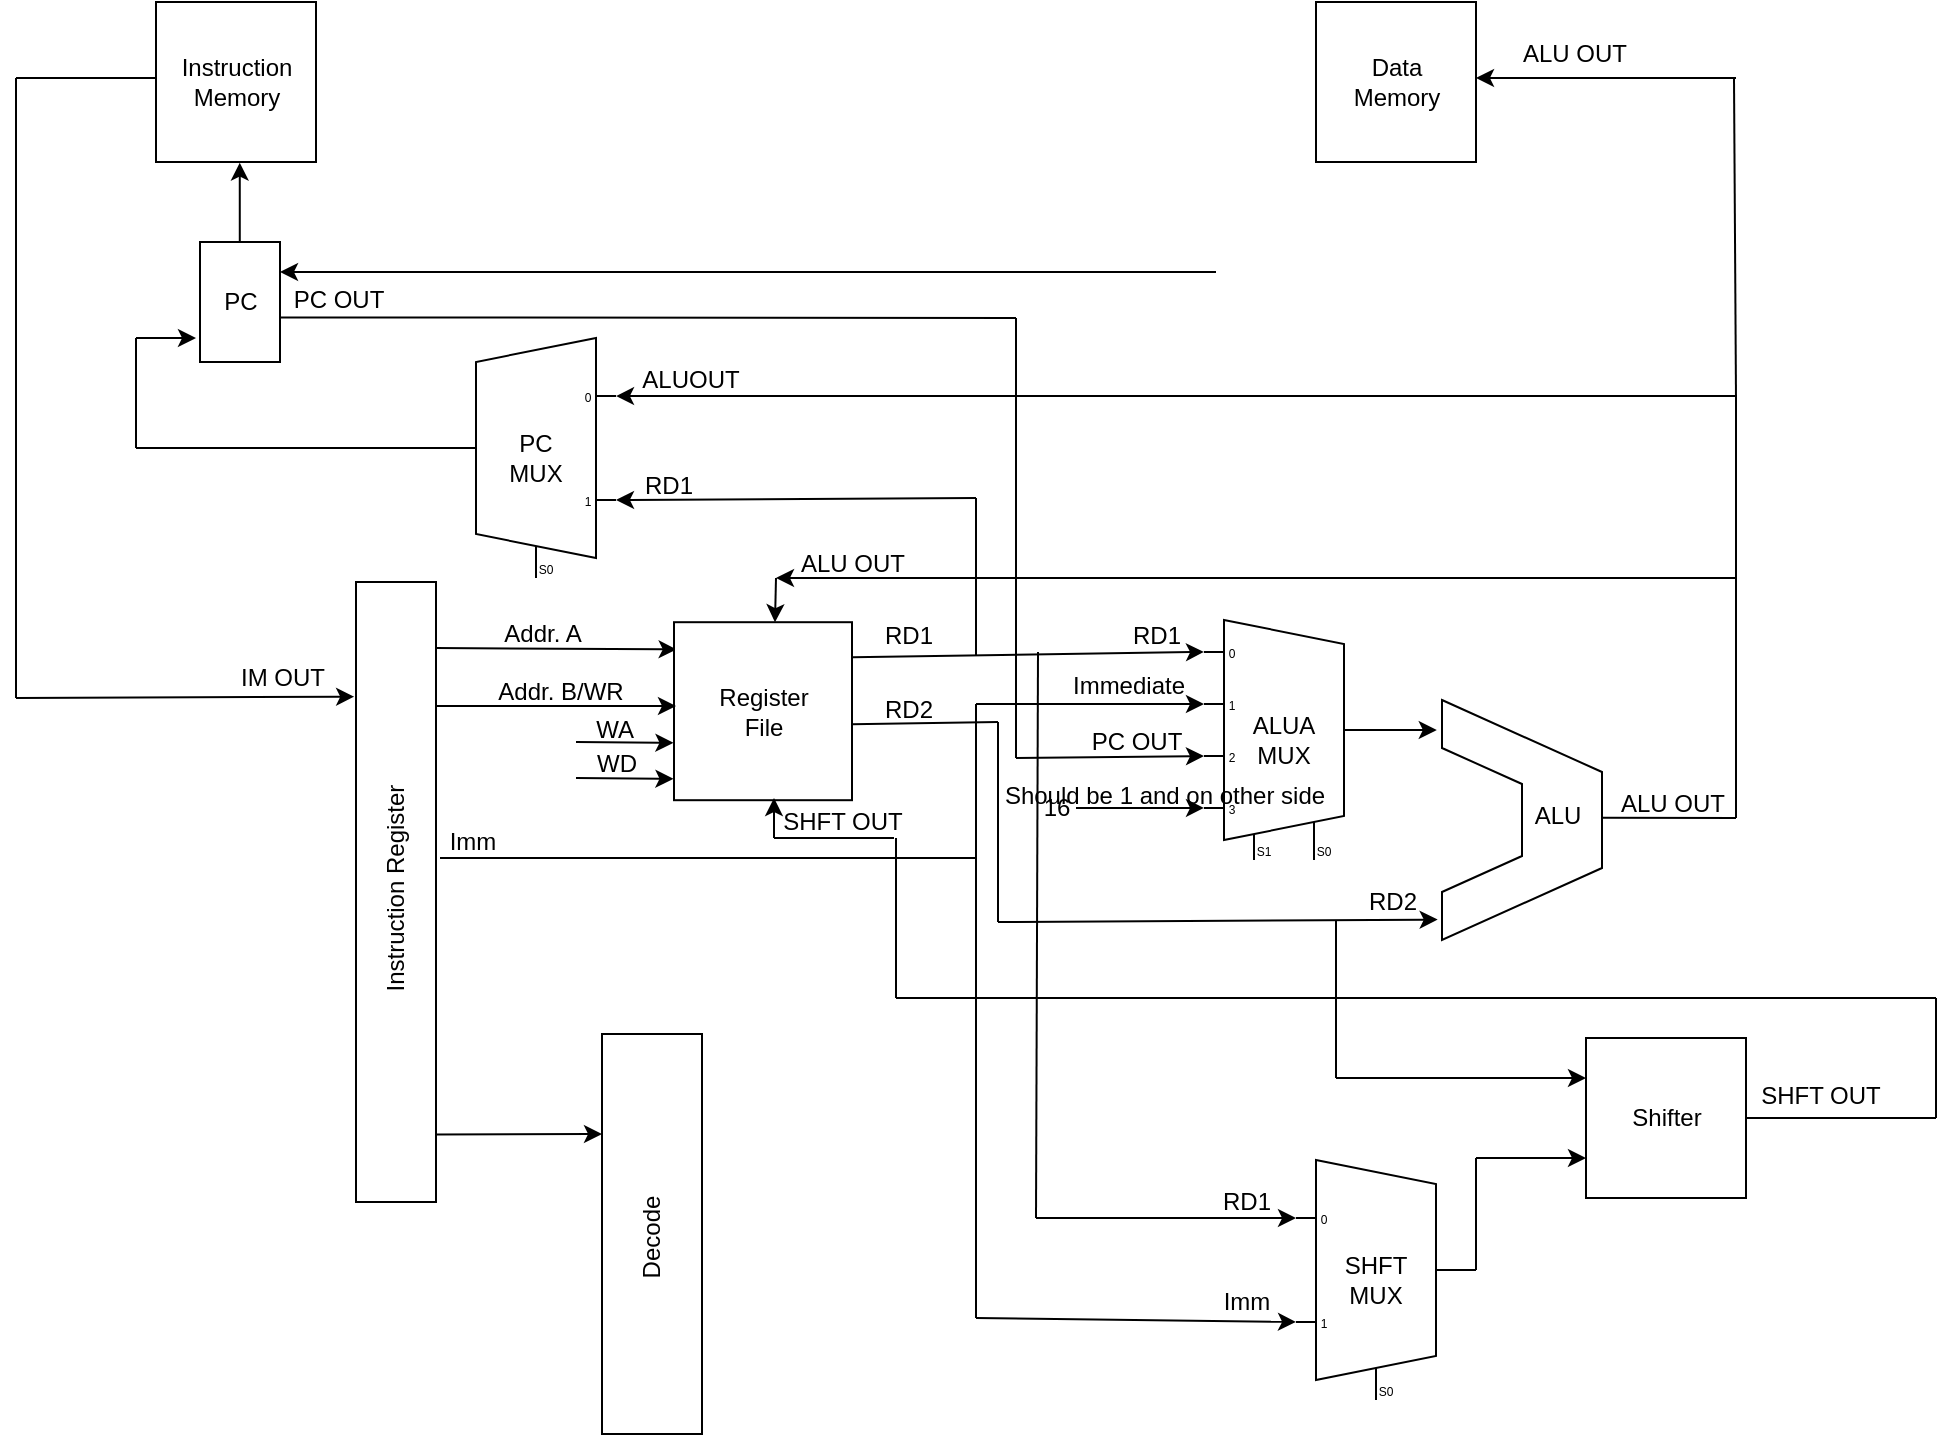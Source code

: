 <mxfile version="24.8.2">
  <diagram name="Page-1" id="LI1cqc4f5GoJ5b9z3YXY">
    <mxGraphModel dx="600" dy="354" grid="1" gridSize="10" guides="1" tooltips="1" connect="1" arrows="1" fold="1" page="1" pageScale="1" pageWidth="850" pageHeight="1100" math="0" shadow="0">
      <root>
        <mxCell id="0" />
        <mxCell id="1" parent="0" />
        <mxCell id="9z99N92EfXgimf6kSds7-8" value="ALUA&lt;br&gt;MUX" style="shadow=0;dashed=0;align=center;html=1;strokeWidth=1;shape=mxgraph.electrical.abstract.mux2;whiteSpace=wrap;selectorPins=2;" parent="1" vertex="1">
          <mxGeometry x="674" y="481" width="80" height="120" as="geometry" />
        </mxCell>
        <mxCell id="9z99N92EfXgimf6kSds7-11" style="edgeStyle=orthogonalEdgeStyle;rounded=0;orthogonalLoop=1;jettySize=auto;html=1;exitX=1;exitY=0.5;exitDx=0;exitDy=-5;exitPerimeter=0;entryX=-0.033;entryY=0.12;entryDx=0;entryDy=0;entryPerimeter=0;" parent="1" source="9z99N92EfXgimf6kSds7-8" target="9z99N92EfXgimf6kSds7-6" edge="1">
          <mxGeometry relative="1" as="geometry" />
        </mxCell>
        <mxCell id="9z99N92EfXgimf6kSds7-20" value="" style="endArrow=classic;html=1;rounded=0;entryX=0.015;entryY=0.153;entryDx=0;entryDy=0;exitX=0.992;exitY=0.142;exitDx=0;exitDy=0;exitPerimeter=0;entryPerimeter=0;" parent="1" target="9z99N92EfXgimf6kSds7-13" edge="1">
          <mxGeometry width="50" height="50" relative="1" as="geometry">
            <mxPoint x="289.68" y="495.02" as="sourcePoint" />
            <mxPoint x="430.84" y="495.36" as="targetPoint" />
          </mxGeometry>
        </mxCell>
        <mxCell id="9z99N92EfXgimf6kSds7-21" value="Addr. A" style="text;html=1;align=center;verticalAlign=middle;resizable=0;points=[];autosize=1;strokeColor=none;fillColor=none;" parent="1" vertex="1">
          <mxGeometry x="313" y="473" width="60" height="30" as="geometry" />
        </mxCell>
        <mxCell id="9z99N92EfXgimf6kSds7-26" value="" style="endArrow=classic;html=1;rounded=0;entryX=0;entryY=0.325;entryDx=0;entryDy=3;entryPerimeter=0;" parent="1" target="9z99N92EfXgimf6kSds7-8" edge="1">
          <mxGeometry width="50" height="50" relative="1" as="geometry">
            <mxPoint x="560" y="523" as="sourcePoint" />
            <mxPoint x="610.0" y="523.0" as="targetPoint" />
          </mxGeometry>
        </mxCell>
        <mxCell id="9z99N92EfXgimf6kSds7-27" value="" style="endArrow=none;html=1;rounded=0;" parent="1" edge="1">
          <mxGeometry width="50" height="50" relative="1" as="geometry">
            <mxPoint x="292" y="600" as="sourcePoint" />
            <mxPoint x="560" y="600" as="targetPoint" />
          </mxGeometry>
        </mxCell>
        <mxCell id="9z99N92EfXgimf6kSds7-28" value="" style="endArrow=none;html=1;rounded=0;" parent="1" edge="1">
          <mxGeometry width="50" height="50" relative="1" as="geometry">
            <mxPoint x="560" y="600" as="sourcePoint" />
            <mxPoint x="560" y="523" as="targetPoint" />
          </mxGeometry>
        </mxCell>
        <mxCell id="9z99N92EfXgimf6kSds7-32" value="Imm" style="text;html=1;align=center;verticalAlign=middle;resizable=0;points=[];autosize=1;strokeColor=none;fillColor=none;" parent="1" vertex="1">
          <mxGeometry x="283" y="577" width="50" height="30" as="geometry" />
        </mxCell>
        <mxCell id="9z99N92EfXgimf6kSds7-35" value="RD1" style="text;html=1;align=center;verticalAlign=middle;resizable=0;points=[];autosize=1;strokeColor=none;fillColor=none;" parent="1" vertex="1">
          <mxGeometry x="501" y="474" width="50" height="30" as="geometry" />
        </mxCell>
        <mxCell id="9z99N92EfXgimf6kSds7-36" value="" style="endArrow=none;html=1;rounded=0;entryX=0.997;entryY=0.574;entryDx=0;entryDy=0;entryPerimeter=0;" parent="1" target="9z99N92EfXgimf6kSds7-13" edge="1">
          <mxGeometry width="50" height="50" relative="1" as="geometry">
            <mxPoint x="571" y="532" as="sourcePoint" />
            <mxPoint x="511" y="532" as="targetPoint" />
          </mxGeometry>
        </mxCell>
        <mxCell id="9z99N92EfXgimf6kSds7-37" value="RD2" style="text;html=1;align=center;verticalAlign=middle;resizable=0;points=[];autosize=1;strokeColor=none;fillColor=none;" parent="1" vertex="1">
          <mxGeometry x="501" y="511" width="50" height="30" as="geometry" />
        </mxCell>
        <mxCell id="9z99N92EfXgimf6kSds7-39" value="" style="endArrow=none;html=1;rounded=0;" parent="1" edge="1">
          <mxGeometry width="50" height="50" relative="1" as="geometry">
            <mxPoint x="571" y="632" as="sourcePoint" />
            <mxPoint x="571" y="532" as="targetPoint" />
          </mxGeometry>
        </mxCell>
        <mxCell id="9z99N92EfXgimf6kSds7-40" value="" style="endArrow=classic;html=1;rounded=0;entryX=-0.027;entryY=0.915;entryDx=0;entryDy=0;entryPerimeter=0;" parent="1" target="9z99N92EfXgimf6kSds7-6" edge="1">
          <mxGeometry width="50" height="50" relative="1" as="geometry">
            <mxPoint x="571" y="632" as="sourcePoint" />
            <mxPoint x="747.64" y="632" as="targetPoint" />
          </mxGeometry>
        </mxCell>
        <mxCell id="9z99N92EfXgimf6kSds7-47" value="" style="group" parent="1" vertex="1" connectable="0">
          <mxGeometry x="150" y="172" width="80" height="80" as="geometry" />
        </mxCell>
        <mxCell id="9z99N92EfXgimf6kSds7-45" value="" style="whiteSpace=wrap;html=1;aspect=fixed;" parent="9z99N92EfXgimf6kSds7-47" vertex="1">
          <mxGeometry width="80" height="80" as="geometry" />
        </mxCell>
        <mxCell id="9z99N92EfXgimf6kSds7-46" value="Instruction &lt;br&gt;Memory" style="text;html=1;align=center;verticalAlign=middle;resizable=0;points=[];autosize=1;strokeColor=none;fillColor=none;" parent="9z99N92EfXgimf6kSds7-47" vertex="1">
          <mxGeometry y="20" width="80" height="40" as="geometry" />
        </mxCell>
        <mxCell id="9z99N92EfXgimf6kSds7-48" value="" style="group" parent="1" vertex="1" connectable="0">
          <mxGeometry x="172" y="292" width="40" height="60" as="geometry" />
        </mxCell>
        <mxCell id="9z99N92EfXgimf6kSds7-43" value="" style="rounded=0;whiteSpace=wrap;html=1;" parent="9z99N92EfXgimf6kSds7-48" vertex="1">
          <mxGeometry width="40" height="60" as="geometry" />
        </mxCell>
        <mxCell id="9z99N92EfXgimf6kSds7-44" value="PC" style="text;html=1;align=center;verticalAlign=middle;resizable=0;points=[];autosize=1;strokeColor=none;fillColor=none;" parent="9z99N92EfXgimf6kSds7-48" vertex="1">
          <mxGeometry y="15" width="40" height="30" as="geometry" />
        </mxCell>
        <mxCell id="9z99N92EfXgimf6kSds7-49" value="" style="group" parent="1" vertex="1" connectable="0">
          <mxGeometry x="250" y="462" width="40" height="310" as="geometry" />
        </mxCell>
        <mxCell id="9z99N92EfXgimf6kSds7-17" value="" style="rounded=0;whiteSpace=wrap;html=1;" parent="9z99N92EfXgimf6kSds7-49" vertex="1">
          <mxGeometry width="40" height="310" as="geometry" />
        </mxCell>
        <mxCell id="9z99N92EfXgimf6kSds7-18" value="Instruction Register" style="text;strokeColor=none;align=center;fillColor=none;html=1;verticalAlign=middle;whiteSpace=wrap;rounded=0;rotation=-90;" parent="9z99N92EfXgimf6kSds7-49" vertex="1">
          <mxGeometry x="-40" y="138" width="120" height="30" as="geometry" />
        </mxCell>
        <mxCell id="9z99N92EfXgimf6kSds7-50" value="" style="group" parent="1" vertex="1" connectable="0">
          <mxGeometry x="431" y="470" width="99" height="130" as="geometry" />
        </mxCell>
        <mxCell id="9z99N92EfXgimf6kSds7-13" value="" style="whiteSpace=wrap;html=1;aspect=fixed;" parent="9z99N92EfXgimf6kSds7-50" vertex="1">
          <mxGeometry x="-22" y="12.1" width="89" height="89" as="geometry" />
        </mxCell>
        <mxCell id="9z99N92EfXgimf6kSds7-15" value="Register File" style="text;strokeColor=none;align=center;fillColor=none;html=1;verticalAlign=middle;whiteSpace=wrap;rounded=0;" parent="9z99N92EfXgimf6kSds7-50" vertex="1">
          <mxGeometry x="7.5" y="40.1" width="30" height="33" as="geometry" />
        </mxCell>
        <mxCell id="fiiHyoLvmpqvS7D3LmOV-9" value="SHFT OUT" style="text;html=1;align=center;verticalAlign=middle;resizable=0;points=[];autosize=1;strokeColor=none;fillColor=none;" parent="9z99N92EfXgimf6kSds7-50" vertex="1">
          <mxGeometry x="22" y="97" width="80" height="30" as="geometry" />
        </mxCell>
        <mxCell id="9z99N92EfXgimf6kSds7-51" value="" style="group" parent="1" vertex="1" connectable="0">
          <mxGeometry x="749" y="521" width="80" height="120" as="geometry" />
        </mxCell>
        <mxCell id="K2oi60XM3H0Ri219pjTM-1" value="" style="group" parent="9z99N92EfXgimf6kSds7-51" vertex="1" connectable="0">
          <mxGeometry x="44" width="80" height="120" as="geometry" />
        </mxCell>
        <mxCell id="9z99N92EfXgimf6kSds7-6" value="" style="shape=stencil(tZXRjoIwEEW/pq+bQsPq6wb1PyqOS2NtSdvV3b93oGCs0I0IJISkc7mHIb1DCcttySsgKS0J25A0TSjFO66vT2tuKyicL164EXwvwSvWGX2Cqzi4liFUCUa4WmVbQr/wmfpieaGVQojQygbKg44wLhR66a+Hta//C1YV8s/gwLRNNtXd68yPbAFqskSnIbPre95OZ6KGvSaL7NQ81ORNJsuxEgsxy/e8OH0b/aMOfVdUO2oDA8JdFlL6AYt9YMXruesJnXzWF/h/moawnVsK9eC+/wxaP5sKWI0FPGWMTvOvx9qz0P+ZTfOzsf7Q/sL+FVLbaHKwHgkPHguDmWs8vcQ2VX+ONIUb);whiteSpace=wrap;html=1;" parent="K2oi60XM3H0Ri219pjTM-1" vertex="1">
          <mxGeometry width="80" height="120" as="geometry" />
        </mxCell>
        <mxCell id="9z99N92EfXgimf6kSds7-7" value="ALU" style="text;strokeColor=none;align=center;fillColor=none;html=1;verticalAlign=middle;whiteSpace=wrap;rounded=0;" parent="K2oi60XM3H0Ri219pjTM-1" vertex="1">
          <mxGeometry x="43" y="43" width="30" height="30" as="geometry" />
        </mxCell>
        <mxCell id="K2oi60XM3H0Ri219pjTM-37" value="RD2" style="text;html=1;align=center;verticalAlign=middle;resizable=0;points=[];autosize=1;strokeColor=none;fillColor=none;" parent="9z99N92EfXgimf6kSds7-51" vertex="1">
          <mxGeometry x="-6" y="86" width="50" height="30" as="geometry" />
        </mxCell>
        <mxCell id="9z99N92EfXgimf6kSds7-53" style="edgeStyle=orthogonalEdgeStyle;rounded=0;orthogonalLoop=1;jettySize=auto;html=1;exitX=0.5;exitY=0;exitDx=0;exitDy=0;entryX=0.561;entryY=1.004;entryDx=0;entryDy=0;entryPerimeter=0;" parent="1" edge="1">
          <mxGeometry relative="1" as="geometry">
            <mxPoint x="189" y="292" as="sourcePoint" />
            <mxPoint x="191.88" y="252.32" as="targetPoint" />
          </mxGeometry>
        </mxCell>
        <mxCell id="9z99N92EfXgimf6kSds7-54" value="" style="endArrow=classic;html=1;rounded=0;entryX=-0.023;entryY=0.185;entryDx=0;entryDy=0;entryPerimeter=0;" parent="1" target="9z99N92EfXgimf6kSds7-17" edge="1">
          <mxGeometry width="50" height="50" relative="1" as="geometry">
            <mxPoint x="80" y="520" as="sourcePoint" />
            <mxPoint x="290" y="410" as="targetPoint" />
          </mxGeometry>
        </mxCell>
        <mxCell id="9z99N92EfXgimf6kSds7-55" value="" style="endArrow=none;html=1;rounded=0;" parent="1" edge="1">
          <mxGeometry width="50" height="50" relative="1" as="geometry">
            <mxPoint x="80" y="210" as="sourcePoint" />
            <mxPoint x="150" y="210" as="targetPoint" />
          </mxGeometry>
        </mxCell>
        <mxCell id="9z99N92EfXgimf6kSds7-56" value="" style="endArrow=none;html=1;rounded=0;" parent="1" edge="1">
          <mxGeometry width="50" height="50" relative="1" as="geometry">
            <mxPoint x="80" y="520" as="sourcePoint" />
            <mxPoint x="80" y="210" as="targetPoint" />
          </mxGeometry>
        </mxCell>
        <mxCell id="9z99N92EfXgimf6kSds7-58" value="" style="endArrow=classic;html=1;rounded=0;entryX=0;entryY=0.108;entryDx=0;entryDy=3;entryPerimeter=0;exitX=1.001;exitY=0.197;exitDx=0;exitDy=0;exitPerimeter=0;" parent="1" source="9z99N92EfXgimf6kSds7-13" target="9z99N92EfXgimf6kSds7-8" edge="1">
          <mxGeometry width="50" height="50" relative="1" as="geometry">
            <mxPoint x="520" y="497" as="sourcePoint" />
            <mxPoint x="520" y="480" as="targetPoint" />
          </mxGeometry>
        </mxCell>
        <mxCell id="9z99N92EfXgimf6kSds7-60" value="" style="endArrow=none;html=1;rounded=0;exitX=0.991;exitY=0.162;exitDx=0;exitDy=0;exitPerimeter=0;" parent="1" edge="1">
          <mxGeometry width="50" height="50" relative="1" as="geometry">
            <mxPoint x="211.64" y="329.72" as="sourcePoint" />
            <mxPoint x="580" y="330" as="targetPoint" />
          </mxGeometry>
        </mxCell>
        <mxCell id="9z99N92EfXgimf6kSds7-61" value="" style="endArrow=none;html=1;rounded=0;" parent="1" edge="1">
          <mxGeometry width="50" height="50" relative="1" as="geometry">
            <mxPoint x="580" y="550" as="sourcePoint" />
            <mxPoint x="580" y="330" as="targetPoint" />
          </mxGeometry>
        </mxCell>
        <mxCell id="9z99N92EfXgimf6kSds7-62" value="" style="endArrow=classic;html=1;rounded=0;entryX=0;entryY=0.542;entryDx=0;entryDy=3;entryPerimeter=0;" parent="1" target="9z99N92EfXgimf6kSds7-8" edge="1">
          <mxGeometry width="50" height="50" relative="1" as="geometry">
            <mxPoint x="580" y="550" as="sourcePoint" />
            <mxPoint x="580" y="490" as="targetPoint" />
          </mxGeometry>
        </mxCell>
        <mxCell id="9z99N92EfXgimf6kSds7-63" value="" style="endArrow=none;html=1;rounded=0;exitX=0.998;exitY=0.491;exitDx=0;exitDy=0;exitPerimeter=0;" parent="1" source="9z99N92EfXgimf6kSds7-6" edge="1">
          <mxGeometry width="50" height="50" relative="1" as="geometry">
            <mxPoint x="873" y="580" as="sourcePoint" />
            <mxPoint x="940" y="580" as="targetPoint" />
          </mxGeometry>
        </mxCell>
        <mxCell id="9z99N92EfXgimf6kSds7-65" value="" style="endArrow=classic;html=1;rounded=0;entryX=1;entryY=0.217;entryDx=0;entryDy=3;entryPerimeter=0;" parent="1" target="9z99N92EfXgimf6kSds7-67" edge="1">
          <mxGeometry width="50" height="50" relative="1" as="geometry">
            <mxPoint x="940" y="369" as="sourcePoint" />
            <mxPoint x="380" y="370" as="targetPoint" />
          </mxGeometry>
        </mxCell>
        <mxCell id="9z99N92EfXgimf6kSds7-67" value="PC&lt;br&gt;MUX" style="shadow=0;dashed=0;align=center;html=1;strokeWidth=1;shape=mxgraph.electrical.abstract.mux2;operation=demux;whiteSpace=wrap;" parent="1" vertex="1">
          <mxGeometry x="300" y="340" width="80" height="120" as="geometry" />
        </mxCell>
        <mxCell id="K2oi60XM3H0Ri219pjTM-2" value="" style="endArrow=none;html=1;rounded=0;" parent="1" edge="1">
          <mxGeometry width="50" height="50" relative="1" as="geometry">
            <mxPoint x="560" y="499" as="sourcePoint" />
            <mxPoint x="560" y="420" as="targetPoint" />
          </mxGeometry>
        </mxCell>
        <mxCell id="K2oi60XM3H0Ri219pjTM-3" value="" style="endArrow=classic;html=1;rounded=0;entryX=1;entryY=0.65;entryDx=0;entryDy=3;entryPerimeter=0;" parent="1" target="9z99N92EfXgimf6kSds7-67" edge="1">
          <mxGeometry width="50" height="50" relative="1" as="geometry">
            <mxPoint x="560" y="420" as="sourcePoint" />
            <mxPoint x="490" y="380" as="targetPoint" />
          </mxGeometry>
        </mxCell>
        <mxCell id="K2oi60XM3H0Ri219pjTM-4" value="RD1" style="text;html=1;align=center;verticalAlign=middle;resizable=0;points=[];autosize=1;strokeColor=none;fillColor=none;" parent="1" vertex="1">
          <mxGeometry x="381" y="399" width="50" height="30" as="geometry" />
        </mxCell>
        <mxCell id="K2oi60XM3H0Ri219pjTM-5" value="ALUOUT" style="text;html=1;align=center;verticalAlign=middle;resizable=0;points=[];autosize=1;strokeColor=none;fillColor=none;" parent="1" vertex="1">
          <mxGeometry x="382" y="346" width="70" height="30" as="geometry" />
        </mxCell>
        <mxCell id="K2oi60XM3H0Ri219pjTM-6" value="" style="endArrow=classic;html=1;rounded=0;entryX=0;entryY=0.758;entryDx=0;entryDy=3;entryPerimeter=0;" parent="1" target="9z99N92EfXgimf6kSds7-8" edge="1">
          <mxGeometry width="50" height="50" relative="1" as="geometry">
            <mxPoint x="610" y="575" as="sourcePoint" />
            <mxPoint x="620" y="490" as="targetPoint" />
          </mxGeometry>
        </mxCell>
        <mxCell id="K2oi60XM3H0Ri219pjTM-7" value="16" style="text;html=1;align=center;verticalAlign=middle;resizable=0;points=[];autosize=1;strokeColor=none;fillColor=none;" parent="1" vertex="1">
          <mxGeometry x="580" y="560" width="40" height="30" as="geometry" />
        </mxCell>
        <mxCell id="K2oi60XM3H0Ri219pjTM-8" value="" style="endArrow=none;html=1;rounded=0;" parent="1" edge="1">
          <mxGeometry width="50" height="50" relative="1" as="geometry">
            <mxPoint x="940" y="580" as="sourcePoint" />
            <mxPoint x="940" y="370" as="targetPoint" />
          </mxGeometry>
        </mxCell>
        <mxCell id="K2oi60XM3H0Ri219pjTM-10" value="" style="endArrow=none;html=1;rounded=0;exitX=0;exitY=0.458;exitDx=0;exitDy=0;exitPerimeter=0;" parent="1" source="9z99N92EfXgimf6kSds7-67" edge="1">
          <mxGeometry width="50" height="50" relative="1" as="geometry">
            <mxPoint x="310" y="410" as="sourcePoint" />
            <mxPoint x="140" y="395" as="targetPoint" />
          </mxGeometry>
        </mxCell>
        <mxCell id="K2oi60XM3H0Ri219pjTM-11" value="" style="endArrow=none;html=1;rounded=0;" parent="1" edge="1">
          <mxGeometry width="50" height="50" relative="1" as="geometry">
            <mxPoint x="140" y="395" as="sourcePoint" />
            <mxPoint x="140" y="340" as="targetPoint" />
          </mxGeometry>
        </mxCell>
        <mxCell id="K2oi60XM3H0Ri219pjTM-13" value="" style="endArrow=classic;html=1;rounded=0;" parent="1" edge="1">
          <mxGeometry width="50" height="50" relative="1" as="geometry">
            <mxPoint x="140" y="340" as="sourcePoint" />
            <mxPoint x="170" y="340" as="targetPoint" />
          </mxGeometry>
        </mxCell>
        <mxCell id="K2oi60XM3H0Ri219pjTM-14" value="IM OUT" style="text;html=1;align=center;verticalAlign=middle;resizable=0;points=[];autosize=1;strokeColor=none;fillColor=none;" parent="1" vertex="1">
          <mxGeometry x="178" y="495" width="70" height="30" as="geometry" />
        </mxCell>
        <mxCell id="K2oi60XM3H0Ri219pjTM-15" value="RD1" style="text;html=1;align=center;verticalAlign=middle;resizable=0;points=[];autosize=1;strokeColor=none;fillColor=none;" parent="1" vertex="1">
          <mxGeometry x="625" y="474" width="50" height="30" as="geometry" />
        </mxCell>
        <mxCell id="K2oi60XM3H0Ri219pjTM-16" value="Immediate" style="text;html=1;align=center;verticalAlign=middle;resizable=0;points=[];autosize=1;strokeColor=none;fillColor=none;" parent="1" vertex="1">
          <mxGeometry x="596" y="499" width="80" height="30" as="geometry" />
        </mxCell>
        <mxCell id="K2oi60XM3H0Ri219pjTM-17" value="PC OUT" style="text;html=1;align=center;verticalAlign=middle;resizable=0;points=[];autosize=1;strokeColor=none;fillColor=none;" parent="1" vertex="1">
          <mxGeometry x="206" y="306" width="70" height="30" as="geometry" />
        </mxCell>
        <mxCell id="K2oi60XM3H0Ri219pjTM-18" value="PC OUT" style="text;html=1;align=center;verticalAlign=middle;resizable=0;points=[];autosize=1;strokeColor=none;fillColor=none;" parent="1" vertex="1">
          <mxGeometry x="605" y="527" width="70" height="30" as="geometry" />
        </mxCell>
        <mxCell id="K2oi60XM3H0Ri219pjTM-19" value="Should be 1 and on other side" style="text;html=1;align=center;verticalAlign=middle;resizable=0;points=[];autosize=1;strokeColor=none;fillColor=none;" parent="1" vertex="1">
          <mxGeometry x="564" y="554" width="180" height="30" as="geometry" />
        </mxCell>
        <mxCell id="K2oi60XM3H0Ri219pjTM-20" value="ALU OUT" style="text;html=1;align=center;verticalAlign=middle;resizable=0;points=[];autosize=1;strokeColor=none;fillColor=none;" parent="1" vertex="1">
          <mxGeometry x="868" y="558" width="80" height="30" as="geometry" />
        </mxCell>
        <mxCell id="K2oi60XM3H0Ri219pjTM-22" value="" style="whiteSpace=wrap;html=1;aspect=fixed;" parent="1" vertex="1">
          <mxGeometry x="865" y="690" width="80" height="80" as="geometry" />
        </mxCell>
        <mxCell id="K2oi60XM3H0Ri219pjTM-23" value="Shifter" style="text;html=1;align=center;verticalAlign=middle;resizable=0;points=[];autosize=1;strokeColor=none;fillColor=none;" parent="1" vertex="1">
          <mxGeometry x="875" y="715" width="60" height="30" as="geometry" />
        </mxCell>
        <mxCell id="K2oi60XM3H0Ri219pjTM-24" value="" style="endArrow=none;html=1;rounded=0;exitX=1;exitY=0.5;exitDx=0;exitDy=0;" parent="1" source="K2oi60XM3H0Ri219pjTM-22" edge="1">
          <mxGeometry width="50" height="50" relative="1" as="geometry">
            <mxPoint x="975" y="740" as="sourcePoint" />
            <mxPoint x="1040" y="730" as="targetPoint" />
          </mxGeometry>
        </mxCell>
        <mxCell id="K2oi60XM3H0Ri219pjTM-25" value="SHFT OUT" style="text;html=1;align=center;verticalAlign=middle;resizable=0;points=[];autosize=1;strokeColor=none;fillColor=none;" parent="1" vertex="1">
          <mxGeometry x="942" y="704" width="80" height="30" as="geometry" />
        </mxCell>
        <mxCell id="K2oi60XM3H0Ri219pjTM-26" value="" style="endArrow=none;html=1;rounded=0;" parent="1" edge="1">
          <mxGeometry width="50" height="50" relative="1" as="geometry">
            <mxPoint x="560" y="830" as="sourcePoint" />
            <mxPoint x="560" y="600" as="targetPoint" />
          </mxGeometry>
        </mxCell>
        <mxCell id="K2oi60XM3H0Ri219pjTM-27" value="" style="endArrow=classic;html=1;rounded=0;entryX=0;entryY=0.65;entryDx=0;entryDy=3;entryPerimeter=0;" parent="1" target="K2oi60XM3H0Ri219pjTM-29" edge="1">
          <mxGeometry width="50" height="50" relative="1" as="geometry">
            <mxPoint x="560" y="830" as="sourcePoint" />
            <mxPoint x="690" y="760" as="targetPoint" />
          </mxGeometry>
        </mxCell>
        <mxCell id="K2oi60XM3H0Ri219pjTM-28" value="Imm" style="text;html=1;align=center;verticalAlign=middle;resizable=0;points=[];autosize=1;strokeColor=none;fillColor=none;" parent="1" vertex="1">
          <mxGeometry x="670" y="807" width="50" height="30" as="geometry" />
        </mxCell>
        <mxCell id="K2oi60XM3H0Ri219pjTM-29" value="SHFT &lt;br&gt;MUX" style="shadow=0;dashed=0;align=center;html=1;strokeWidth=1;shape=mxgraph.electrical.abstract.mux2;whiteSpace=wrap;" parent="1" vertex="1">
          <mxGeometry x="720" y="751" width="80" height="120" as="geometry" />
        </mxCell>
        <mxCell id="K2oi60XM3H0Ri219pjTM-31" value="" style="endArrow=none;html=1;rounded=0;" parent="1" edge="1">
          <mxGeometry width="50" height="50" relative="1" as="geometry">
            <mxPoint x="590" y="780" as="sourcePoint" />
            <mxPoint x="591" y="497" as="targetPoint" />
          </mxGeometry>
        </mxCell>
        <mxCell id="K2oi60XM3H0Ri219pjTM-32" value="" style="endArrow=classic;html=1;rounded=0;entryX=0;entryY=0.217;entryDx=0;entryDy=3;entryPerimeter=0;" parent="1" target="K2oi60XM3H0Ri219pjTM-29" edge="1">
          <mxGeometry width="50" height="50" relative="1" as="geometry">
            <mxPoint x="590" y="780" as="sourcePoint" />
            <mxPoint x="710" y="780" as="targetPoint" />
          </mxGeometry>
        </mxCell>
        <mxCell id="K2oi60XM3H0Ri219pjTM-33" value="RD1" style="text;html=1;align=center;verticalAlign=middle;resizable=0;points=[];autosize=1;strokeColor=none;fillColor=none;" parent="1" vertex="1">
          <mxGeometry x="670" y="757" width="50" height="30" as="geometry" />
        </mxCell>
        <mxCell id="K2oi60XM3H0Ri219pjTM-34" value="" style="endArrow=classic;html=1;rounded=0;entryX=0;entryY=0.75;entryDx=0;entryDy=0;" parent="1" target="K2oi60XM3H0Ri219pjTM-22" edge="1">
          <mxGeometry width="50" height="50" relative="1" as="geometry">
            <mxPoint x="810" y="750" as="sourcePoint" />
            <mxPoint x="830" y="730" as="targetPoint" />
          </mxGeometry>
        </mxCell>
        <mxCell id="K2oi60XM3H0Ri219pjTM-35" value="" style="endArrow=none;html=1;rounded=0;" parent="1" edge="1">
          <mxGeometry width="50" height="50" relative="1" as="geometry">
            <mxPoint x="810" y="806" as="sourcePoint" />
            <mxPoint x="810" y="750" as="targetPoint" />
          </mxGeometry>
        </mxCell>
        <mxCell id="K2oi60XM3H0Ri219pjTM-36" value="" style="endArrow=none;html=1;rounded=0;exitX=1;exitY=0.5;exitDx=0;exitDy=-5;exitPerimeter=0;" parent="1" source="K2oi60XM3H0Ri219pjTM-29" edge="1">
          <mxGeometry width="50" height="50" relative="1" as="geometry">
            <mxPoint x="780" y="820" as="sourcePoint" />
            <mxPoint x="810" y="806" as="targetPoint" />
          </mxGeometry>
        </mxCell>
        <mxCell id="K2oi60XM3H0Ri219pjTM-38" value="" style="endArrow=none;html=1;rounded=0;" parent="1" edge="1">
          <mxGeometry width="50" height="50" relative="1" as="geometry">
            <mxPoint x="740" y="710" as="sourcePoint" />
            <mxPoint x="740" y="631" as="targetPoint" />
          </mxGeometry>
        </mxCell>
        <mxCell id="K2oi60XM3H0Ri219pjTM-39" value="" style="endArrow=classic;html=1;rounded=0;entryX=0;entryY=0.25;entryDx=0;entryDy=0;" parent="1" target="K2oi60XM3H0Ri219pjTM-22" edge="1">
          <mxGeometry width="50" height="50" relative="1" as="geometry">
            <mxPoint x="740" y="710" as="sourcePoint" />
            <mxPoint x="730" y="660" as="targetPoint" />
          </mxGeometry>
        </mxCell>
        <mxCell id="K2oi60XM3H0Ri219pjTM-40" value="" style="endArrow=classic;html=1;rounded=0;entryX=-0.003;entryY=0.846;entryDx=0;entryDy=0;entryPerimeter=0;" parent="1" edge="1">
          <mxGeometry width="50" height="50" relative="1" as="geometry">
            <mxPoint x="360" y="542" as="sourcePoint" />
            <mxPoint x="408.733" y="542.394" as="targetPoint" />
          </mxGeometry>
        </mxCell>
        <mxCell id="9z99N92EfXgimf6kSds7-22" value="" style="endArrow=classic;html=1;rounded=0;entryX=0;entryY=0.25;entryDx=0;entryDy=0;" parent="1" edge="1">
          <mxGeometry width="50" height="50" relative="1" as="geometry">
            <mxPoint x="290" y="524" as="sourcePoint" />
            <mxPoint x="410" y="524" as="targetPoint" />
            <Array as="points" />
          </mxGeometry>
        </mxCell>
        <mxCell id="9z99N92EfXgimf6kSds7-23" value="Addr. B/WR" style="text;html=1;align=center;verticalAlign=middle;resizable=0;points=[];autosize=1;strokeColor=none;fillColor=none;" parent="1" vertex="1">
          <mxGeometry x="306.686" y="502" width="90" height="30" as="geometry" />
        </mxCell>
        <mxCell id="K2oi60XM3H0Ri219pjTM-43" value="WA" style="text;html=1;align=center;verticalAlign=middle;resizable=0;points=[];autosize=1;strokeColor=none;fillColor=none;" parent="1" vertex="1">
          <mxGeometry x="358.69" y="521" width="40" height="30" as="geometry" />
        </mxCell>
        <mxCell id="K2oi60XM3H0Ri219pjTM-45" value="" style="endArrow=classic;html=1;rounded=0;entryX=-0.003;entryY=0.846;entryDx=0;entryDy=0;entryPerimeter=0;" parent="1" edge="1">
          <mxGeometry width="50" height="50" relative="1" as="geometry">
            <mxPoint x="360" y="560" as="sourcePoint" />
            <mxPoint x="408.733" y="560.394" as="targetPoint" />
          </mxGeometry>
        </mxCell>
        <mxCell id="K2oi60XM3H0Ri219pjTM-46" value="WD" style="text;html=1;align=center;verticalAlign=middle;resizable=0;points=[];autosize=1;strokeColor=none;fillColor=none;" parent="1" vertex="1">
          <mxGeometry x="360" y="538" width="40" height="30" as="geometry" />
        </mxCell>
        <mxCell id="fiiHyoLvmpqvS7D3LmOV-1" value="" style="endArrow=classic;html=1;rounded=0;entryX=0.5;entryY=0;entryDx=0;entryDy=0;" parent="1" edge="1">
          <mxGeometry width="50" height="50" relative="1" as="geometry">
            <mxPoint x="460" y="460" as="sourcePoint" />
            <mxPoint x="459.5" y="482.1" as="targetPoint" />
          </mxGeometry>
        </mxCell>
        <mxCell id="fiiHyoLvmpqvS7D3LmOV-2" value="" style="endArrow=classic;html=1;rounded=0;" parent="1" edge="1">
          <mxGeometry width="50" height="50" relative="1" as="geometry">
            <mxPoint x="940" y="460" as="sourcePoint" />
            <mxPoint x="460" y="460" as="targetPoint" />
          </mxGeometry>
        </mxCell>
        <mxCell id="fiiHyoLvmpqvS7D3LmOV-3" value="ALU OUT" style="text;html=1;align=center;verticalAlign=middle;resizable=0;points=[];autosize=1;strokeColor=none;fillColor=none;" parent="1" vertex="1">
          <mxGeometry x="458" y="438" width="80" height="30" as="geometry" />
        </mxCell>
        <mxCell id="fiiHyoLvmpqvS7D3LmOV-4" value="" style="endArrow=none;html=1;rounded=0;" parent="1" edge="1">
          <mxGeometry width="50" height="50" relative="1" as="geometry">
            <mxPoint x="1040" y="730" as="sourcePoint" />
            <mxPoint x="1040" y="670" as="targetPoint" />
          </mxGeometry>
        </mxCell>
        <mxCell id="fiiHyoLvmpqvS7D3LmOV-5" value="" style="endArrow=classic;html=1;rounded=0;" parent="1" edge="1">
          <mxGeometry width="50" height="50" relative="1" as="geometry">
            <mxPoint x="459" y="590" as="sourcePoint" />
            <mxPoint x="459" y="570" as="targetPoint" />
          </mxGeometry>
        </mxCell>
        <mxCell id="fiiHyoLvmpqvS7D3LmOV-6" value="" style="endArrow=none;html=1;rounded=0;" parent="1" edge="1">
          <mxGeometry width="50" height="50" relative="1" as="geometry">
            <mxPoint x="520" y="670" as="sourcePoint" />
            <mxPoint x="1040" y="670" as="targetPoint" />
          </mxGeometry>
        </mxCell>
        <mxCell id="fiiHyoLvmpqvS7D3LmOV-7" value="" style="endArrow=none;html=1;rounded=0;" parent="1" edge="1">
          <mxGeometry width="50" height="50" relative="1" as="geometry">
            <mxPoint x="519" y="590" as="sourcePoint" />
            <mxPoint x="459" y="590" as="targetPoint" />
          </mxGeometry>
        </mxCell>
        <mxCell id="fiiHyoLvmpqvS7D3LmOV-8" value="" style="endArrow=none;html=1;rounded=0;" parent="1" edge="1">
          <mxGeometry width="50" height="50" relative="1" as="geometry">
            <mxPoint x="520" y="670" as="sourcePoint" />
            <mxPoint x="520" y="590" as="targetPoint" />
          </mxGeometry>
        </mxCell>
        <mxCell id="fiiHyoLvmpqvS7D3LmOV-10" value="" style="whiteSpace=wrap;html=1;aspect=fixed;" parent="1" vertex="1">
          <mxGeometry x="730" y="172" width="80" height="80" as="geometry" />
        </mxCell>
        <mxCell id="fiiHyoLvmpqvS7D3LmOV-11" value="Data&lt;br&gt;Memory" style="text;html=1;align=center;verticalAlign=middle;resizable=0;points=[];autosize=1;strokeColor=none;fillColor=none;" parent="1" vertex="1">
          <mxGeometry x="735" y="192" width="70" height="40" as="geometry" />
        </mxCell>
        <mxCell id="fiiHyoLvmpqvS7D3LmOV-13" value="" style="rounded=0;whiteSpace=wrap;html=1;" parent="1" vertex="1">
          <mxGeometry x="373" y="688" width="50" height="200" as="geometry" />
        </mxCell>
        <mxCell id="fiiHyoLvmpqvS7D3LmOV-14" value="Decode" style="text;html=1;align=center;verticalAlign=middle;resizable=0;points=[];autosize=1;strokeColor=none;fillColor=none;rotation=-90;" parent="1" vertex="1">
          <mxGeometry x="368" y="775" width="60" height="30" as="geometry" />
        </mxCell>
        <mxCell id="fiiHyoLvmpqvS7D3LmOV-15" value="" style="endArrow=classic;html=1;rounded=0;exitX=0.998;exitY=0.891;exitDx=0;exitDy=0;exitPerimeter=0;entryX=0;entryY=0.25;entryDx=0;entryDy=0;" parent="1" source="9z99N92EfXgimf6kSds7-17" target="fiiHyoLvmpqvS7D3LmOV-13" edge="1">
          <mxGeometry width="50" height="50" relative="1" as="geometry">
            <mxPoint x="440" y="720" as="sourcePoint" />
            <mxPoint x="490" y="670" as="targetPoint" />
          </mxGeometry>
        </mxCell>
        <mxCell id="_QiFLpZMK0W3HXGR6YgP-1" value="" style="endArrow=classic;html=1;rounded=0;entryX=1;entryY=0.5;entryDx=0;entryDy=0;" edge="1" parent="1">
          <mxGeometry width="50" height="50" relative="1" as="geometry">
            <mxPoint x="940" y="210" as="sourcePoint" />
            <mxPoint x="810" y="210" as="targetPoint" />
          </mxGeometry>
        </mxCell>
        <mxCell id="_QiFLpZMK0W3HXGR6YgP-2" value="" style="endArrow=none;html=1;rounded=0;" edge="1" parent="1">
          <mxGeometry width="50" height="50" relative="1" as="geometry">
            <mxPoint x="940" y="370" as="sourcePoint" />
            <mxPoint x="939" y="210" as="targetPoint" />
          </mxGeometry>
        </mxCell>
        <mxCell id="_QiFLpZMK0W3HXGR6YgP-3" value="ALU OUT" style="text;html=1;align=center;verticalAlign=middle;resizable=0;points=[];autosize=1;strokeColor=none;fillColor=none;" vertex="1" parent="1">
          <mxGeometry x="819" y="183" width="80" height="30" as="geometry" />
        </mxCell>
        <mxCell id="_QiFLpZMK0W3HXGR6YgP-4" value="" style="endArrow=classic;html=1;rounded=0;entryX=1;entryY=0.25;entryDx=0;entryDy=0;" edge="1" parent="1" target="9z99N92EfXgimf6kSds7-43">
          <mxGeometry width="50" height="50" relative="1" as="geometry">
            <mxPoint x="680" y="307" as="sourcePoint" />
            <mxPoint x="390" y="430" as="targetPoint" />
          </mxGeometry>
        </mxCell>
      </root>
    </mxGraphModel>
  </diagram>
</mxfile>
